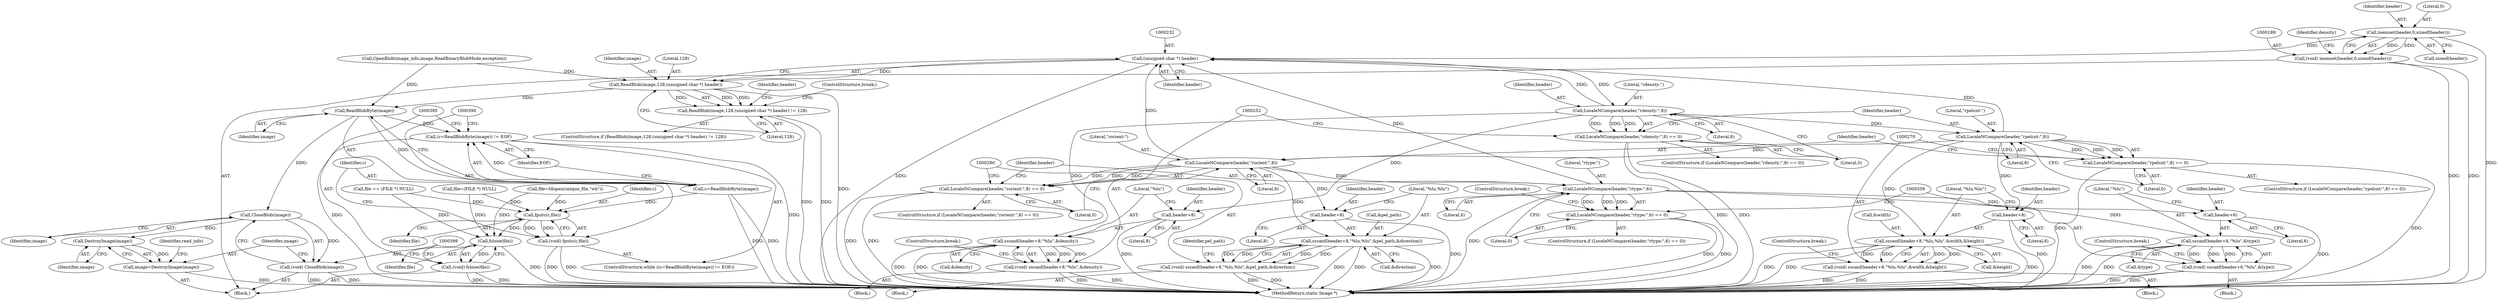 digraph "1_ImageMagick_6b6bff054d569a77973f2140c0e86366e6168a6c@API" {
"1000190" [label="(Call,memset(header,0,sizeof(header)))"];
"1000188" [label="(Call,(void) memset(header,0,sizeof(header)))"];
"1000231" [label="(Call,(unsigned char *) header)"];
"1000228" [label="(Call,ReadBlob(image,128,(unsigned char *) header))"];
"1000227" [label="(Call,ReadBlob(image,128,(unsigned char *) header) != 128)"];
"1000386" [label="(Call,ReadBlobByte(image))"];
"1000383" [label="(Call,(c=ReadBlobByte(image)) != EOF)"];
"1000384" [label="(Call,c=ReadBlobByte(image))"];
"1000391" [label="(Call,fputc(c,file))"];
"1000389" [label="(Call,(void) fputc(c,file))"];
"1000396" [label="(Call,fclose(file))"];
"1000394" [label="(Call,(void) fclose(file))"];
"1000400" [label="(Call,CloseBlob(image))"];
"1000398" [label="(Call,(void) CloseBlob(image))"];
"1000404" [label="(Call,DestroyImage(image))"];
"1000402" [label="(Call,image=DestroyImage(image))"];
"1000245" [label="(Call,LocaleNCompare(header,\"rdensty:\",8))"];
"1000244" [label="(Call,LocaleNCompare(header,\"rdensty:\",8) == 0)"];
"1000253" [label="(Call,sscanf(header+8,\"%lu\",&density))"];
"1000251" [label="(Call,(void) sscanf(header+8,\"%lu\",&density))"];
"1000254" [label="(Call,header+8)"];
"1000263" [label="(Call,LocaleNCompare(header,\"rpelcnt:\",8))"];
"1000262" [label="(Call,LocaleNCompare(header,\"rpelcnt:\",8) == 0)"];
"1000271" [label="(Call,sscanf(header+8,\"%lu,%lu\",&width,&height))"];
"1000269" [label="(Call,(void) sscanf(header+8,\"%lu,%lu\",&width,&height))"];
"1000272" [label="(Call,header+8)"];
"1000283" [label="(Call,LocaleNCompare(header,\"rorient:\",8))"];
"1000282" [label="(Call,LocaleNCompare(header,\"rorient:\",8) == 0)"];
"1000291" [label="(Call,sscanf(header+8,\"%lu,%lu\",&pel_path,&direction))"];
"1000289" [label="(Call,(void) sscanf(header+8,\"%lu,%lu\",&pel_path,&direction))"];
"1000292" [label="(Call,header+8)"];
"1000332" [label="(Call,LocaleNCompare(header,\"rtype:\",6))"];
"1000331" [label="(Call,LocaleNCompare(header,\"rtype:\",6) == 0)"];
"1000340" [label="(Call,sscanf(header+6,\"%lu\",&type))"];
"1000338" [label="(Call,(void) sscanf(header+6,\"%lu\",&type))"];
"1000341" [label="(Call,header+6)"];
"1000263" [label="(Call,LocaleNCompare(header,\"rpelcnt:\",8))"];
"1000274" [label="(Literal,8)"];
"1000249" [label="(Literal,0)"];
"1000272" [label="(Call,header+8)"];
"1000245" [label="(Call,LocaleNCompare(header,\"rdensty:\",8))"];
"1000191" [label="(Identifier,header)"];
"1000393" [label="(Identifier,file)"];
"1000384" [label="(Call,c=ReadBlobByte(image))"];
"1000392" [label="(Identifier,c)"];
"1000257" [label="(Literal,\"%lu\")"];
"1000250" [label="(Block,)"];
"1000280" [label="(ControlStructure,break;)"];
"1000266" [label="(Literal,8)"];
"1000394" [label="(Call,(void) fclose(file))"];
"1000192" [label="(Literal,0)"];
"1000229" [label="(Identifier,image)"];
"1000291" [label="(Call,sscanf(header+8,\"%lu,%lu\",&pel_path,&direction))"];
"1000292" [label="(Call,header+8)"];
"1000275" [label="(Literal,\"%lu,%lu\")"];
"1000281" [label="(ControlStructure,if (LocaleNCompare(header,\"rorient:\",8) == 0))"];
"1000407" [label="(Identifier,read_info)"];
"1000254" [label="(Call,header+8)"];
"1000345" [label="(Call,&type)"];
"1000196" [label="(Identifier,density)"];
"1000391" [label="(Call,fputc(c,file))"];
"1000396" [label="(Call,fclose(file))"];
"1000398" [label="(Call,(void) CloseBlob(image))"];
"1000230" [label="(Literal,128)"];
"1000282" [label="(Call,LocaleNCompare(header,\"rorient:\",8) == 0)"];
"1000278" [label="(Call,&height)"];
"1000349" [label="(Call,file=(FILE *) NULL)"];
"1000344" [label="(Literal,\"%lu\")"];
"1000228" [label="(Call,ReadBlob(image,128,(unsigned char *) header))"];
"1000293" [label="(Identifier,header)"];
"1000382" [label="(ControlStructure,while ((c=ReadBlobByte(image)) != EOF))"];
"1000374" [label="(Call,file == (FILE *) NULL)"];
"1000340" [label="(Call,sscanf(header+6,\"%lu\",&type))"];
"1000288" [label="(Block,)"];
"1000261" [label="(ControlStructure,if (LocaleNCompare(header,\"rpelcnt:\",8) == 0))"];
"1000243" [label="(ControlStructure,if (LocaleNCompare(header,\"rdensty:\",8) == 0))"];
"1000294" [label="(Literal,8)"];
"1000286" [label="(Literal,8)"];
"1000170" [label="(Call,OpenBlob(image_info,image,ReadBinaryBlobMode,exception))"];
"1000283" [label="(Call,LocaleNCompare(header,\"rorient:\",8))"];
"1000363" [label="(Call,file=fdopen(unique_file,\"wb\"))"];
"1000260" [label="(ControlStructure,break;)"];
"1000385" [label="(Identifier,c)"];
"1000190" [label="(Call,memset(header,0,sizeof(header)))"];
"1000233" [label="(Identifier,header)"];
"1000284" [label="(Identifier,header)"];
"1000343" [label="(Literal,6)"];
"1000287" [label="(Literal,0)"];
"1000244" [label="(Call,LocaleNCompare(header,\"rdensty:\",8) == 0)"];
"1000332" [label="(Call,LocaleNCompare(header,\"rtype:\",6))"];
"1000235" [label="(ControlStructure,break;)"];
"1000267" [label="(Literal,0)"];
"1000298" [label="(Call,&direction)"];
"1000333" [label="(Identifier,header)"];
"1000231" [label="(Call,(unsigned char *) header)"];
"1000342" [label="(Identifier,header)"];
"1000387" [label="(Identifier,image)"];
"1000251" [label="(Call,(void) sscanf(header+8,\"%lu\",&density))"];
"1000268" [label="(Block,)"];
"1000403" [label="(Identifier,image)"];
"1000401" [label="(Identifier,image)"];
"1000295" [label="(Literal,\"%lu,%lu\")"];
"1000302" [label="(Identifier,pel_path)"];
"1000247" [label="(Literal,\"rdensty:\")"];
"1000256" [label="(Literal,8)"];
"1000296" [label="(Call,&pel_path)"];
"1000188" [label="(Call,(void) memset(header,0,sizeof(header)))"];
"1000264" [label="(Identifier,header)"];
"1000330" [label="(ControlStructure,if (LocaleNCompare(header,\"rtype:\",6) == 0))"];
"1000338" [label="(Call,(void) sscanf(header+6,\"%lu\",&type))"];
"1000348" [label="(ControlStructure,break;)"];
"1000253" [label="(Call,sscanf(header+8,\"%lu\",&density))"];
"1000513" [label="(MethodReturn,static Image *)"];
"1000234" [label="(Literal,128)"];
"1000388" [label="(Identifier,EOF)"];
"1000248" [label="(Literal,8)"];
"1000246" [label="(Identifier,header)"];
"1000397" [label="(Identifier,file)"];
"1000269" [label="(Call,(void) sscanf(header+8,\"%lu,%lu\",&width,&height))"];
"1000273" [label="(Identifier,header)"];
"1000331" [label="(Call,LocaleNCompare(header,\"rtype:\",6) == 0)"];
"1000386" [label="(Call,ReadBlobByte(image))"];
"1000265" [label="(Literal,\"rpelcnt:\")"];
"1000271" [label="(Call,sscanf(header+8,\"%lu,%lu\",&width,&height))"];
"1000402" [label="(Call,image=DestroyImage(image))"];
"1000334" [label="(Literal,\"rtype:\")"];
"1000383" [label="(Call,(c=ReadBlobByte(image)) != EOF)"];
"1000262" [label="(Call,LocaleNCompare(header,\"rpelcnt:\",8) == 0)"];
"1000258" [label="(Call,&density)"];
"1000389" [label="(Call,(void) fputc(c,file))"];
"1000289" [label="(Call,(void) sscanf(header+8,\"%lu,%lu\",&pel_path,&direction))"];
"1000404" [label="(Call,DestroyImage(image))"];
"1000341" [label="(Call,header+6)"];
"1000238" [label="(Identifier,header)"];
"1000227" [label="(Call,ReadBlob(image,128,(unsigned char *) header) != 128)"];
"1000400" [label="(Call,CloseBlob(image))"];
"1000335" [label="(Literal,6)"];
"1000337" [label="(Block,)"];
"1000347" [label="(ControlStructure,break;)"];
"1000193" [label="(Call,sizeof(header))"];
"1000285" [label="(Literal,\"rorient:\")"];
"1000336" [label="(Literal,0)"];
"1000106" [label="(Block,)"];
"1000276" [label="(Call,&width)"];
"1000226" [label="(ControlStructure,if (ReadBlob(image,128,(unsigned char *) header) != 128))"];
"1000255" [label="(Identifier,header)"];
"1000405" [label="(Identifier,image)"];
"1000190" -> "1000188"  [label="AST: "];
"1000190" -> "1000193"  [label="CFG: "];
"1000191" -> "1000190"  [label="AST: "];
"1000192" -> "1000190"  [label="AST: "];
"1000193" -> "1000190"  [label="AST: "];
"1000188" -> "1000190"  [label="CFG: "];
"1000190" -> "1000513"  [label="DDG: "];
"1000190" -> "1000188"  [label="DDG: "];
"1000190" -> "1000188"  [label="DDG: "];
"1000190" -> "1000231"  [label="DDG: "];
"1000188" -> "1000106"  [label="AST: "];
"1000189" -> "1000188"  [label="AST: "];
"1000196" -> "1000188"  [label="CFG: "];
"1000188" -> "1000513"  [label="DDG: "];
"1000188" -> "1000513"  [label="DDG: "];
"1000231" -> "1000228"  [label="AST: "];
"1000231" -> "1000233"  [label="CFG: "];
"1000232" -> "1000231"  [label="AST: "];
"1000233" -> "1000231"  [label="AST: "];
"1000228" -> "1000231"  [label="CFG: "];
"1000231" -> "1000513"  [label="DDG: "];
"1000231" -> "1000228"  [label="DDG: "];
"1000332" -> "1000231"  [label="DDG: "];
"1000283" -> "1000231"  [label="DDG: "];
"1000245" -> "1000231"  [label="DDG: "];
"1000263" -> "1000231"  [label="DDG: "];
"1000231" -> "1000245"  [label="DDG: "];
"1000228" -> "1000227"  [label="AST: "];
"1000229" -> "1000228"  [label="AST: "];
"1000230" -> "1000228"  [label="AST: "];
"1000234" -> "1000228"  [label="CFG: "];
"1000228" -> "1000513"  [label="DDG: "];
"1000228" -> "1000227"  [label="DDG: "];
"1000228" -> "1000227"  [label="DDG: "];
"1000228" -> "1000227"  [label="DDG: "];
"1000170" -> "1000228"  [label="DDG: "];
"1000228" -> "1000386"  [label="DDG: "];
"1000227" -> "1000226"  [label="AST: "];
"1000227" -> "1000234"  [label="CFG: "];
"1000234" -> "1000227"  [label="AST: "];
"1000235" -> "1000227"  [label="CFG: "];
"1000238" -> "1000227"  [label="CFG: "];
"1000227" -> "1000513"  [label="DDG: "];
"1000227" -> "1000513"  [label="DDG: "];
"1000386" -> "1000384"  [label="AST: "];
"1000386" -> "1000387"  [label="CFG: "];
"1000387" -> "1000386"  [label="AST: "];
"1000384" -> "1000386"  [label="CFG: "];
"1000386" -> "1000383"  [label="DDG: "];
"1000386" -> "1000384"  [label="DDG: "];
"1000170" -> "1000386"  [label="DDG: "];
"1000386" -> "1000400"  [label="DDG: "];
"1000383" -> "1000382"  [label="AST: "];
"1000383" -> "1000388"  [label="CFG: "];
"1000384" -> "1000383"  [label="AST: "];
"1000388" -> "1000383"  [label="AST: "];
"1000390" -> "1000383"  [label="CFG: "];
"1000395" -> "1000383"  [label="CFG: "];
"1000383" -> "1000513"  [label="DDG: "];
"1000383" -> "1000513"  [label="DDG: "];
"1000384" -> "1000383"  [label="DDG: "];
"1000385" -> "1000384"  [label="AST: "];
"1000388" -> "1000384"  [label="CFG: "];
"1000384" -> "1000513"  [label="DDG: "];
"1000384" -> "1000513"  [label="DDG: "];
"1000384" -> "1000391"  [label="DDG: "];
"1000391" -> "1000389"  [label="AST: "];
"1000391" -> "1000393"  [label="CFG: "];
"1000392" -> "1000391"  [label="AST: "];
"1000393" -> "1000391"  [label="AST: "];
"1000389" -> "1000391"  [label="CFG: "];
"1000391" -> "1000389"  [label="DDG: "];
"1000391" -> "1000389"  [label="DDG: "];
"1000374" -> "1000391"  [label="DDG: "];
"1000363" -> "1000391"  [label="DDG: "];
"1000349" -> "1000391"  [label="DDG: "];
"1000391" -> "1000396"  [label="DDG: "];
"1000389" -> "1000382"  [label="AST: "];
"1000390" -> "1000389"  [label="AST: "];
"1000385" -> "1000389"  [label="CFG: "];
"1000389" -> "1000513"  [label="DDG: "];
"1000389" -> "1000513"  [label="DDG: "];
"1000396" -> "1000394"  [label="AST: "];
"1000396" -> "1000397"  [label="CFG: "];
"1000397" -> "1000396"  [label="AST: "];
"1000394" -> "1000396"  [label="CFG: "];
"1000396" -> "1000513"  [label="DDG: "];
"1000396" -> "1000394"  [label="DDG: "];
"1000374" -> "1000396"  [label="DDG: "];
"1000363" -> "1000396"  [label="DDG: "];
"1000349" -> "1000396"  [label="DDG: "];
"1000394" -> "1000106"  [label="AST: "];
"1000395" -> "1000394"  [label="AST: "];
"1000399" -> "1000394"  [label="CFG: "];
"1000394" -> "1000513"  [label="DDG: "];
"1000394" -> "1000513"  [label="DDG: "];
"1000400" -> "1000398"  [label="AST: "];
"1000400" -> "1000401"  [label="CFG: "];
"1000401" -> "1000400"  [label="AST: "];
"1000398" -> "1000400"  [label="CFG: "];
"1000400" -> "1000398"  [label="DDG: "];
"1000400" -> "1000404"  [label="DDG: "];
"1000398" -> "1000106"  [label="AST: "];
"1000399" -> "1000398"  [label="AST: "];
"1000403" -> "1000398"  [label="CFG: "];
"1000398" -> "1000513"  [label="DDG: "];
"1000398" -> "1000513"  [label="DDG: "];
"1000404" -> "1000402"  [label="AST: "];
"1000404" -> "1000405"  [label="CFG: "];
"1000405" -> "1000404"  [label="AST: "];
"1000402" -> "1000404"  [label="CFG: "];
"1000404" -> "1000402"  [label="DDG: "];
"1000402" -> "1000106"  [label="AST: "];
"1000403" -> "1000402"  [label="AST: "];
"1000407" -> "1000402"  [label="CFG: "];
"1000402" -> "1000513"  [label="DDG: "];
"1000245" -> "1000244"  [label="AST: "];
"1000245" -> "1000248"  [label="CFG: "];
"1000246" -> "1000245"  [label="AST: "];
"1000247" -> "1000245"  [label="AST: "];
"1000248" -> "1000245"  [label="AST: "];
"1000249" -> "1000245"  [label="CFG: "];
"1000245" -> "1000244"  [label="DDG: "];
"1000245" -> "1000244"  [label="DDG: "];
"1000245" -> "1000244"  [label="DDG: "];
"1000245" -> "1000253"  [label="DDG: "];
"1000245" -> "1000254"  [label="DDG: "];
"1000245" -> "1000263"  [label="DDG: "];
"1000244" -> "1000243"  [label="AST: "];
"1000244" -> "1000249"  [label="CFG: "];
"1000249" -> "1000244"  [label="AST: "];
"1000252" -> "1000244"  [label="CFG: "];
"1000264" -> "1000244"  [label="CFG: "];
"1000244" -> "1000513"  [label="DDG: "];
"1000244" -> "1000513"  [label="DDG: "];
"1000253" -> "1000251"  [label="AST: "];
"1000253" -> "1000258"  [label="CFG: "];
"1000254" -> "1000253"  [label="AST: "];
"1000257" -> "1000253"  [label="AST: "];
"1000258" -> "1000253"  [label="AST: "];
"1000251" -> "1000253"  [label="CFG: "];
"1000253" -> "1000513"  [label="DDG: "];
"1000253" -> "1000513"  [label="DDG: "];
"1000253" -> "1000251"  [label="DDG: "];
"1000253" -> "1000251"  [label="DDG: "];
"1000253" -> "1000251"  [label="DDG: "];
"1000251" -> "1000250"  [label="AST: "];
"1000252" -> "1000251"  [label="AST: "];
"1000260" -> "1000251"  [label="CFG: "];
"1000251" -> "1000513"  [label="DDG: "];
"1000251" -> "1000513"  [label="DDG: "];
"1000254" -> "1000256"  [label="CFG: "];
"1000255" -> "1000254"  [label="AST: "];
"1000256" -> "1000254"  [label="AST: "];
"1000257" -> "1000254"  [label="CFG: "];
"1000254" -> "1000513"  [label="DDG: "];
"1000263" -> "1000262"  [label="AST: "];
"1000263" -> "1000266"  [label="CFG: "];
"1000264" -> "1000263"  [label="AST: "];
"1000265" -> "1000263"  [label="AST: "];
"1000266" -> "1000263"  [label="AST: "];
"1000267" -> "1000263"  [label="CFG: "];
"1000263" -> "1000262"  [label="DDG: "];
"1000263" -> "1000262"  [label="DDG: "];
"1000263" -> "1000262"  [label="DDG: "];
"1000263" -> "1000271"  [label="DDG: "];
"1000263" -> "1000272"  [label="DDG: "];
"1000263" -> "1000283"  [label="DDG: "];
"1000262" -> "1000261"  [label="AST: "];
"1000262" -> "1000267"  [label="CFG: "];
"1000267" -> "1000262"  [label="AST: "];
"1000270" -> "1000262"  [label="CFG: "];
"1000284" -> "1000262"  [label="CFG: "];
"1000262" -> "1000513"  [label="DDG: "];
"1000262" -> "1000513"  [label="DDG: "];
"1000271" -> "1000269"  [label="AST: "];
"1000271" -> "1000278"  [label="CFG: "];
"1000272" -> "1000271"  [label="AST: "];
"1000275" -> "1000271"  [label="AST: "];
"1000276" -> "1000271"  [label="AST: "];
"1000278" -> "1000271"  [label="AST: "];
"1000269" -> "1000271"  [label="CFG: "];
"1000271" -> "1000513"  [label="DDG: "];
"1000271" -> "1000513"  [label="DDG: "];
"1000271" -> "1000513"  [label="DDG: "];
"1000271" -> "1000269"  [label="DDG: "];
"1000271" -> "1000269"  [label="DDG: "];
"1000271" -> "1000269"  [label="DDG: "];
"1000271" -> "1000269"  [label="DDG: "];
"1000269" -> "1000268"  [label="AST: "];
"1000270" -> "1000269"  [label="AST: "];
"1000280" -> "1000269"  [label="CFG: "];
"1000269" -> "1000513"  [label="DDG: "];
"1000269" -> "1000513"  [label="DDG: "];
"1000272" -> "1000274"  [label="CFG: "];
"1000273" -> "1000272"  [label="AST: "];
"1000274" -> "1000272"  [label="AST: "];
"1000275" -> "1000272"  [label="CFG: "];
"1000272" -> "1000513"  [label="DDG: "];
"1000283" -> "1000282"  [label="AST: "];
"1000283" -> "1000286"  [label="CFG: "];
"1000284" -> "1000283"  [label="AST: "];
"1000285" -> "1000283"  [label="AST: "];
"1000286" -> "1000283"  [label="AST: "];
"1000287" -> "1000283"  [label="CFG: "];
"1000283" -> "1000282"  [label="DDG: "];
"1000283" -> "1000282"  [label="DDG: "];
"1000283" -> "1000282"  [label="DDG: "];
"1000283" -> "1000291"  [label="DDG: "];
"1000283" -> "1000292"  [label="DDG: "];
"1000283" -> "1000332"  [label="DDG: "];
"1000282" -> "1000281"  [label="AST: "];
"1000282" -> "1000287"  [label="CFG: "];
"1000287" -> "1000282"  [label="AST: "];
"1000290" -> "1000282"  [label="CFG: "];
"1000333" -> "1000282"  [label="CFG: "];
"1000282" -> "1000513"  [label="DDG: "];
"1000282" -> "1000513"  [label="DDG: "];
"1000291" -> "1000289"  [label="AST: "];
"1000291" -> "1000298"  [label="CFG: "];
"1000292" -> "1000291"  [label="AST: "];
"1000295" -> "1000291"  [label="AST: "];
"1000296" -> "1000291"  [label="AST: "];
"1000298" -> "1000291"  [label="AST: "];
"1000289" -> "1000291"  [label="CFG: "];
"1000291" -> "1000513"  [label="DDG: "];
"1000291" -> "1000513"  [label="DDG: "];
"1000291" -> "1000513"  [label="DDG: "];
"1000291" -> "1000289"  [label="DDG: "];
"1000291" -> "1000289"  [label="DDG: "];
"1000291" -> "1000289"  [label="DDG: "];
"1000291" -> "1000289"  [label="DDG: "];
"1000289" -> "1000288"  [label="AST: "];
"1000290" -> "1000289"  [label="AST: "];
"1000302" -> "1000289"  [label="CFG: "];
"1000289" -> "1000513"  [label="DDG: "];
"1000289" -> "1000513"  [label="DDG: "];
"1000292" -> "1000294"  [label="CFG: "];
"1000293" -> "1000292"  [label="AST: "];
"1000294" -> "1000292"  [label="AST: "];
"1000295" -> "1000292"  [label="CFG: "];
"1000292" -> "1000513"  [label="DDG: "];
"1000332" -> "1000331"  [label="AST: "];
"1000332" -> "1000335"  [label="CFG: "];
"1000333" -> "1000332"  [label="AST: "];
"1000334" -> "1000332"  [label="AST: "];
"1000335" -> "1000332"  [label="AST: "];
"1000336" -> "1000332"  [label="CFG: "];
"1000332" -> "1000513"  [label="DDG: "];
"1000332" -> "1000331"  [label="DDG: "];
"1000332" -> "1000331"  [label="DDG: "];
"1000332" -> "1000331"  [label="DDG: "];
"1000332" -> "1000340"  [label="DDG: "];
"1000332" -> "1000341"  [label="DDG: "];
"1000331" -> "1000330"  [label="AST: "];
"1000331" -> "1000336"  [label="CFG: "];
"1000336" -> "1000331"  [label="AST: "];
"1000339" -> "1000331"  [label="CFG: "];
"1000348" -> "1000331"  [label="CFG: "];
"1000331" -> "1000513"  [label="DDG: "];
"1000331" -> "1000513"  [label="DDG: "];
"1000340" -> "1000338"  [label="AST: "];
"1000340" -> "1000345"  [label="CFG: "];
"1000341" -> "1000340"  [label="AST: "];
"1000344" -> "1000340"  [label="AST: "];
"1000345" -> "1000340"  [label="AST: "];
"1000338" -> "1000340"  [label="CFG: "];
"1000340" -> "1000513"  [label="DDG: "];
"1000340" -> "1000513"  [label="DDG: "];
"1000340" -> "1000338"  [label="DDG: "];
"1000340" -> "1000338"  [label="DDG: "];
"1000340" -> "1000338"  [label="DDG: "];
"1000338" -> "1000337"  [label="AST: "];
"1000339" -> "1000338"  [label="AST: "];
"1000347" -> "1000338"  [label="CFG: "];
"1000338" -> "1000513"  [label="DDG: "];
"1000338" -> "1000513"  [label="DDG: "];
"1000341" -> "1000343"  [label="CFG: "];
"1000342" -> "1000341"  [label="AST: "];
"1000343" -> "1000341"  [label="AST: "];
"1000344" -> "1000341"  [label="CFG: "];
"1000341" -> "1000513"  [label="DDG: "];
}
